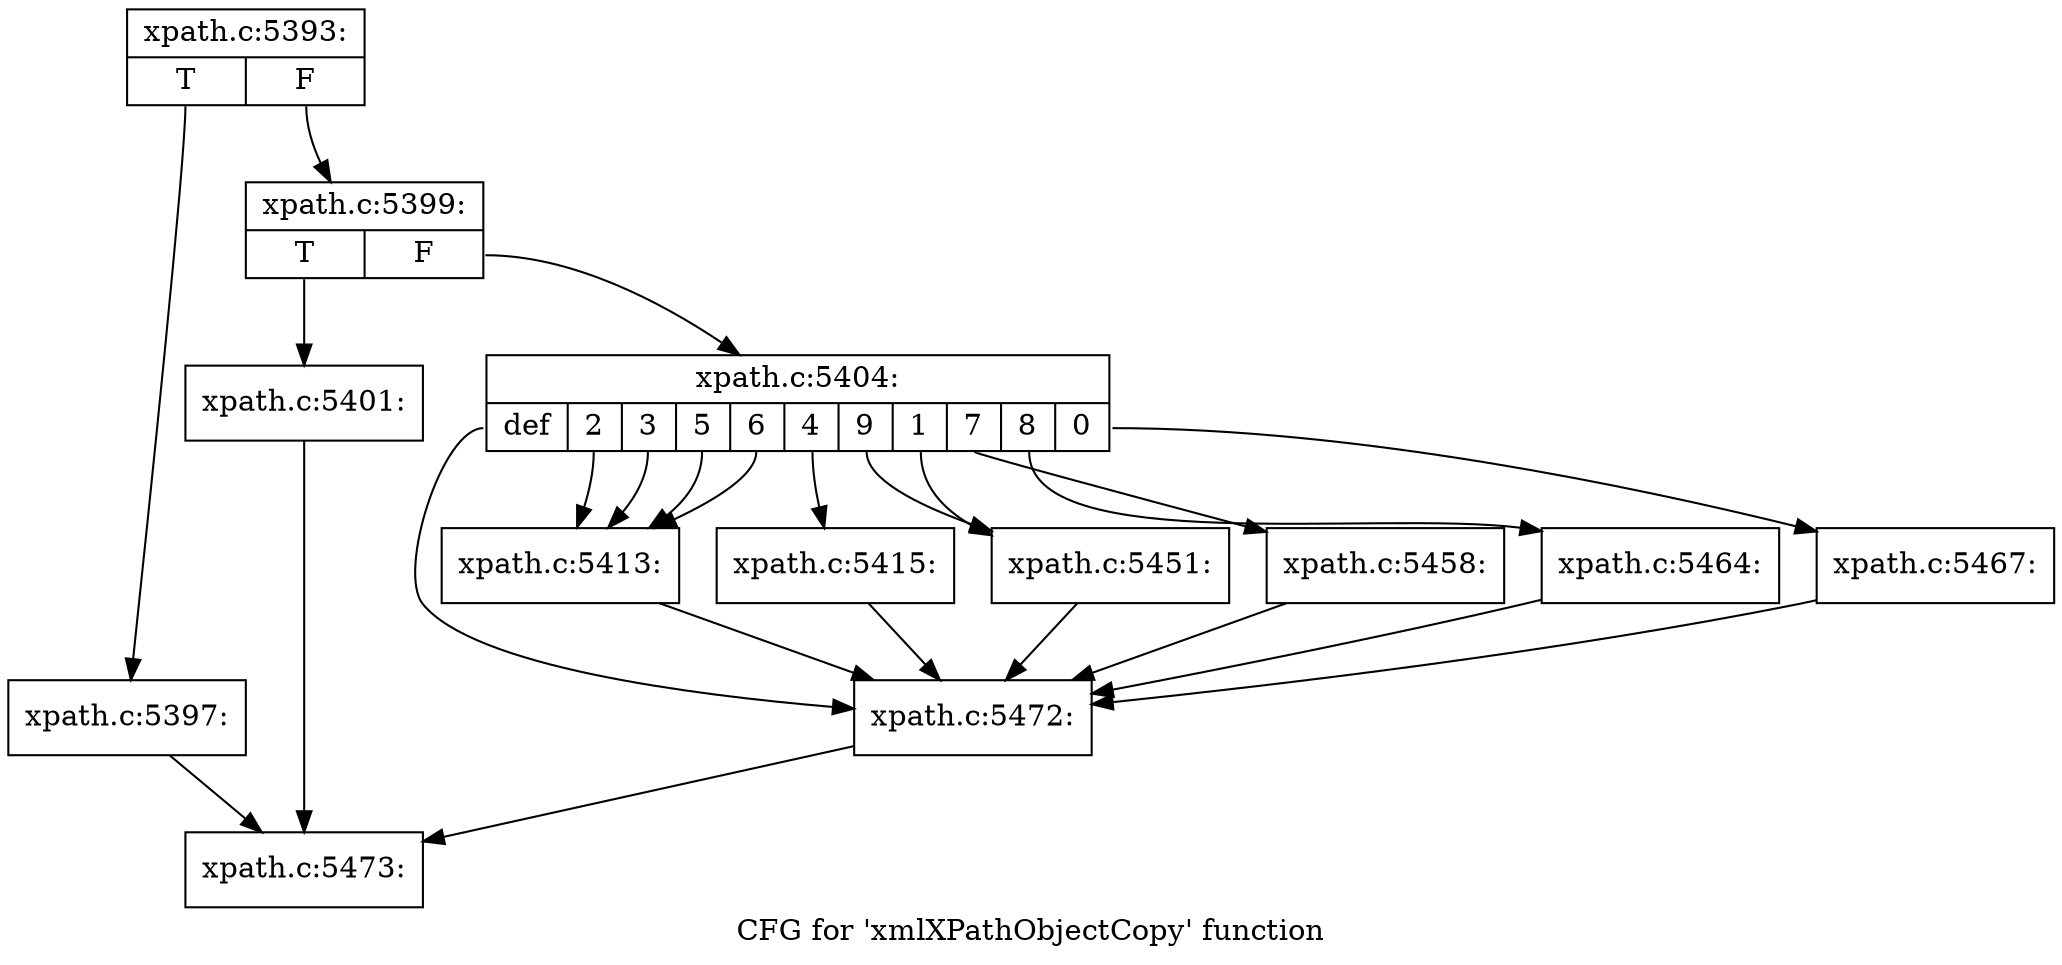 digraph "CFG for 'xmlXPathObjectCopy' function" {
	label="CFG for 'xmlXPathObjectCopy' function";

	Node0x48b0240 [shape=record,label="{xpath.c:5393:|{<s0>T|<s1>F}}"];
	Node0x48b0240:s0 -> Node0x48b1a20;
	Node0x48b0240:s1 -> Node0x48aff90;
	Node0x48b1a20 [shape=record,label="{xpath.c:5397:}"];
	Node0x48b1a20 -> Node0x48b1920;
	Node0x48aff90 [shape=record,label="{xpath.c:5399:|{<s0>T|<s1>F}}"];
	Node0x48aff90:s0 -> Node0x48b27f0;
	Node0x48aff90:s1 -> Node0x48b2840;
	Node0x48b27f0 [shape=record,label="{xpath.c:5401:}"];
	Node0x48b27f0 -> Node0x48b1920;
	Node0x48b2840 [shape=record,label="{xpath.c:5404:|{<s0>def|<s1>2|<s2>3|<s3>5|<s4>6|<s5>4|<s6>9|<s7>1|<s8>7|<s9>8|<s10>0}}"];
	Node0x48b2840:s0 -> Node0x48b3360;
	Node0x48b2840:s1 -> Node0x48b3a70;
	Node0x48b2840:s2 -> Node0x48b3a70;
	Node0x48b2840:s3 -> Node0x48b3a70;
	Node0x48b2840:s4 -> Node0x48b3a70;
	Node0x48b2840:s5 -> Node0x48b3b50;
	Node0x48b2840:s6 -> Node0x48b4040;
	Node0x48b2840:s7 -> Node0x48b4040;
	Node0x48b2840:s8 -> Node0x48b4830;
	Node0x48b2840:s9 -> Node0x48b5840;
	Node0x48b2840:s10 -> Node0x48b6080;
	Node0x48b3a70 [shape=record,label="{xpath.c:5413:}"];
	Node0x48b3a70 -> Node0x48b3360;
	Node0x48b3b50 [shape=record,label="{xpath.c:5415:}"];
	Node0x48b3b50 -> Node0x48b3360;
	Node0x48b4040 [shape=record,label="{xpath.c:5451:}"];
	Node0x48b4040 -> Node0x48b3360;
	Node0x48b4830 [shape=record,label="{xpath.c:5458:}"];
	Node0x48b4830 -> Node0x48b3360;
	Node0x48b5840 [shape=record,label="{xpath.c:5464:}"];
	Node0x48b5840 -> Node0x48b3360;
	Node0x48b6080 [shape=record,label="{xpath.c:5467:}"];
	Node0x48b6080 -> Node0x48b3360;
	Node0x48b3360 [shape=record,label="{xpath.c:5472:}"];
	Node0x48b3360 -> Node0x48b1920;
	Node0x48b1920 [shape=record,label="{xpath.c:5473:}"];
}
